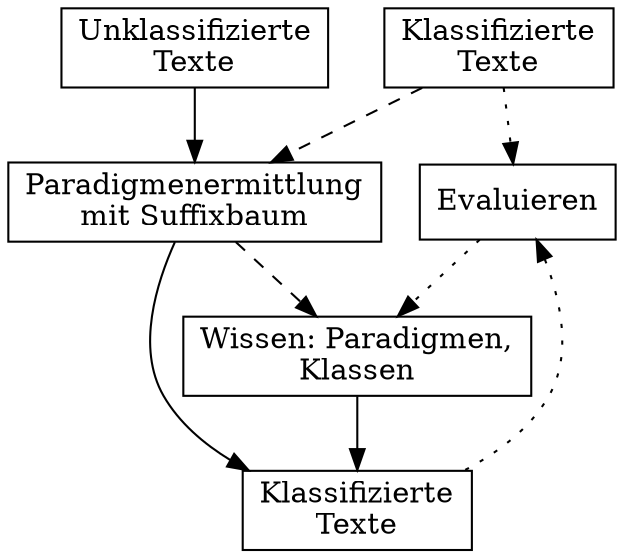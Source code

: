 digraph tagger {	node[shape=box]	rankdir="TD"		tagged1[label="Klassifizierte\nTexte"]	untagged[label="Unklassifizierte\nTexte"]	constituents[label="Paradigmenermittlung\nmit Suffixbaum"]	knowledge[label="Wissen: Paradigmen,\nKlassen"]	tagged2[label="Klassifizierte\nTexte"]	eval[label="Evaluieren"]	/*lernen*/	tagged1->constituents[style=dashed]	constituents->knowledge[style=dashed]		/*anwenden*/	untagged->constituents	constituents->tagged2	knowledge->tagged2		/*evaluieren*/	tagged1->eval[style=dotted]	eval->tagged2[dir=back, style=dotted]	eval->knowledge[style=dotted]	}